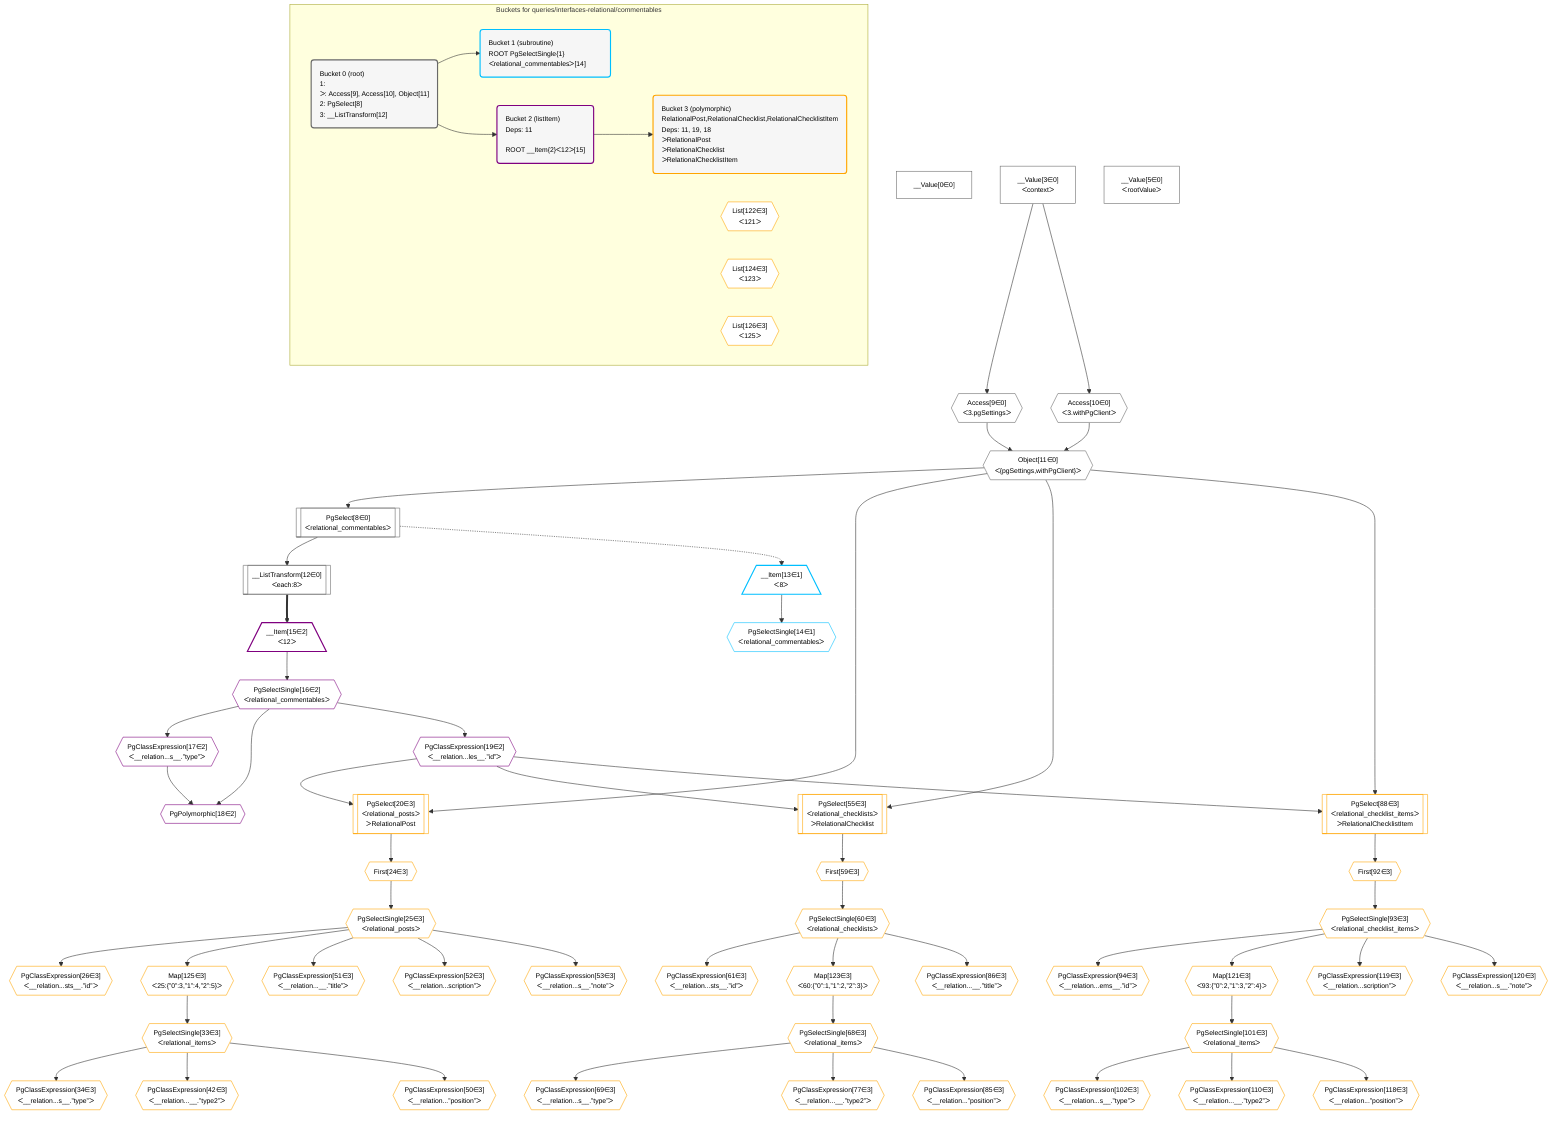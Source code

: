 %%{init: {'themeVariables': { 'fontSize': '12px'}}}%%
graph TD
    classDef path fill:#eee,stroke:#000,color:#000
    classDef plan fill:#fff,stroke-width:1px,color:#000
    classDef itemplan fill:#fff,stroke-width:2px,color:#000
    classDef unbatchedplan fill:#dff,stroke-width:1px,color:#000
    classDef sideeffectplan fill:#fcc,stroke-width:2px,color:#000
    classDef bucket fill:#f6f6f6,color:#000,stroke-width:2px,text-align:left


    %% define steps
    __Value0["__Value[0∈0]"]:::plan
    __Value3["__Value[3∈0]<br />ᐸcontextᐳ"]:::plan
    __Value5["__Value[5∈0]<br />ᐸrootValueᐳ"]:::plan
    Access9{{"Access[9∈0]<br />ᐸ3.pgSettingsᐳ"}}:::plan
    Access10{{"Access[10∈0]<br />ᐸ3.withPgClientᐳ"}}:::plan
    Object11{{"Object[11∈0]<br />ᐸ{pgSettings,withPgClient}ᐳ"}}:::plan
    PgSelect8[["PgSelect[8∈0]<br />ᐸrelational_commentablesᐳ"]]:::plan
    __ListTransform12[["__ListTransform[12∈0]<br />ᐸeach:8ᐳ"]]:::plan
    __Item13[/"__Item[13∈1]<br />ᐸ8ᐳ"\]:::itemplan
    PgSelectSingle14{{"PgSelectSingle[14∈1]<br />ᐸrelational_commentablesᐳ"}}:::plan
    __Item15[/"__Item[15∈2]<br />ᐸ12ᐳ"\]:::itemplan
    PgSelectSingle16{{"PgSelectSingle[16∈2]<br />ᐸrelational_commentablesᐳ"}}:::plan
    PgClassExpression17{{"PgClassExpression[17∈2]<br />ᐸ__relation...s__.”type”ᐳ"}}:::plan
    PgPolymorphic18{{"PgPolymorphic[18∈2]"}}:::plan
    PgClassExpression19{{"PgClassExpression[19∈2]<br />ᐸ__relation...les__.”id”ᐳ"}}:::plan
    PgSelect20[["PgSelect[20∈3]<br />ᐸrelational_postsᐳ<br />ᐳRelationalPost"]]:::plan
    First24{{"First[24∈3]"}}:::plan
    PgSelectSingle25{{"PgSelectSingle[25∈3]<br />ᐸrelational_postsᐳ"}}:::plan
    PgClassExpression26{{"PgClassExpression[26∈3]<br />ᐸ__relation...sts__.”id”ᐳ"}}:::plan
    Map125{{"Map[125∈3]<br />ᐸ25:{”0”:3,”1”:4,”2”:5}ᐳ"}}:::plan
    PgSelectSingle33{{"PgSelectSingle[33∈3]<br />ᐸrelational_itemsᐳ"}}:::plan
    PgClassExpression34{{"PgClassExpression[34∈3]<br />ᐸ__relation...s__.”type”ᐳ"}}:::plan
    PgClassExpression42{{"PgClassExpression[42∈3]<br />ᐸ__relation...__.”type2”ᐳ"}}:::plan
    PgClassExpression50{{"PgClassExpression[50∈3]<br />ᐸ__relation...”position”ᐳ"}}:::plan
    PgClassExpression51{{"PgClassExpression[51∈3]<br />ᐸ__relation...__.”title”ᐳ"}}:::plan
    PgClassExpression52{{"PgClassExpression[52∈3]<br />ᐸ__relation...scription”ᐳ"}}:::plan
    PgClassExpression53{{"PgClassExpression[53∈3]<br />ᐸ__relation...s__.”note”ᐳ"}}:::plan
    PgSelect55[["PgSelect[55∈3]<br />ᐸrelational_checklistsᐳ<br />ᐳRelationalChecklist"]]:::plan
    First59{{"First[59∈3]"}}:::plan
    PgSelectSingle60{{"PgSelectSingle[60∈3]<br />ᐸrelational_checklistsᐳ"}}:::plan
    PgClassExpression61{{"PgClassExpression[61∈3]<br />ᐸ__relation...sts__.”id”ᐳ"}}:::plan
    Map123{{"Map[123∈3]<br />ᐸ60:{”0”:1,”1”:2,”2”:3}ᐳ"}}:::plan
    PgSelectSingle68{{"PgSelectSingle[68∈3]<br />ᐸrelational_itemsᐳ"}}:::plan
    PgClassExpression69{{"PgClassExpression[69∈3]<br />ᐸ__relation...s__.”type”ᐳ"}}:::plan
    PgClassExpression77{{"PgClassExpression[77∈3]<br />ᐸ__relation...__.”type2”ᐳ"}}:::plan
    PgClassExpression85{{"PgClassExpression[85∈3]<br />ᐸ__relation...”position”ᐳ"}}:::plan
    PgClassExpression86{{"PgClassExpression[86∈3]<br />ᐸ__relation...__.”title”ᐳ"}}:::plan
    PgSelect88[["PgSelect[88∈3]<br />ᐸrelational_checklist_itemsᐳ<br />ᐳRelationalChecklistItem"]]:::plan
    First92{{"First[92∈3]"}}:::plan
    PgSelectSingle93{{"PgSelectSingle[93∈3]<br />ᐸrelational_checklist_itemsᐳ"}}:::plan
    PgClassExpression94{{"PgClassExpression[94∈3]<br />ᐸ__relation...ems__.”id”ᐳ"}}:::plan
    Map121{{"Map[121∈3]<br />ᐸ93:{”0”:2,”1”:3,”2”:4}ᐳ"}}:::plan
    PgSelectSingle101{{"PgSelectSingle[101∈3]<br />ᐸrelational_itemsᐳ"}}:::plan
    PgClassExpression102{{"PgClassExpression[102∈3]<br />ᐸ__relation...s__.”type”ᐳ"}}:::plan
    PgClassExpression110{{"PgClassExpression[110∈3]<br />ᐸ__relation...__.”type2”ᐳ"}}:::plan
    PgClassExpression118{{"PgClassExpression[118∈3]<br />ᐸ__relation...”position”ᐳ"}}:::plan
    PgClassExpression119{{"PgClassExpression[119∈3]<br />ᐸ__relation...scription”ᐳ"}}:::plan
    PgClassExpression120{{"PgClassExpression[120∈3]<br />ᐸ__relation...s__.”note”ᐳ"}}:::plan

    %% plan dependencies
    __Value3 --> Access9
    __Value3 --> Access10
    Access9 & Access10 --> Object11
    Object11 --> PgSelect8
    PgSelect8 --> __ListTransform12
    PgSelect8 -.-> __Item13
    __Item13 --> PgSelectSingle14
    __ListTransform12 ==> __Item15
    __Item15 --> PgSelectSingle16
    PgSelectSingle16 --> PgClassExpression17
    PgSelectSingle16 & PgClassExpression17 --> PgPolymorphic18
    PgSelectSingle16 --> PgClassExpression19
    Object11 & PgClassExpression19 --> PgSelect20
    PgSelect20 --> First24
    First24 --> PgSelectSingle25
    PgSelectSingle25 --> PgClassExpression26
    PgSelectSingle25 --> Map125
    Map125 --> PgSelectSingle33
    PgSelectSingle33 --> PgClassExpression34
    PgSelectSingle33 --> PgClassExpression42
    PgSelectSingle33 --> PgClassExpression50
    PgSelectSingle25 --> PgClassExpression51
    PgSelectSingle25 --> PgClassExpression52
    PgSelectSingle25 --> PgClassExpression53
    Object11 & PgClassExpression19 --> PgSelect55
    PgSelect55 --> First59
    First59 --> PgSelectSingle60
    PgSelectSingle60 --> PgClassExpression61
    PgSelectSingle60 --> Map123
    Map123 --> PgSelectSingle68
    PgSelectSingle68 --> PgClassExpression69
    PgSelectSingle68 --> PgClassExpression77
    PgSelectSingle68 --> PgClassExpression85
    PgSelectSingle60 --> PgClassExpression86
    Object11 & PgClassExpression19 --> PgSelect88
    PgSelect88 --> First92
    First92 --> PgSelectSingle93
    PgSelectSingle93 --> PgClassExpression94
    PgSelectSingle93 --> Map121
    Map121 --> PgSelectSingle101
    PgSelectSingle101 --> PgClassExpression102
    PgSelectSingle101 --> PgClassExpression110
    PgSelectSingle101 --> PgClassExpression118
    PgSelectSingle93 --> PgClassExpression119
    PgSelectSingle93 --> PgClassExpression120

    subgraph "Buckets for queries/interfaces-relational/commentables"
    Bucket0("Bucket 0 (root)<br />1: <br />ᐳ: Access[9], Access[10], Object[11]<br />2: PgSelect[8]<br />3: __ListTransform[12]"):::bucket
    classDef bucket0 stroke:#696969
    class Bucket0,__Value0,__Value3,__Value5,PgSelect8,Access9,Access10,Object11,__ListTransform12 bucket0
    Bucket1("Bucket 1 (subroutine)<br />ROOT PgSelectSingle{1}ᐸrelational_commentablesᐳ[14]"):::bucket
    classDef bucket1 stroke:#00bfff
    class Bucket1,__Item13,PgSelectSingle14 bucket1
    Bucket2("Bucket 2 (listItem)<br />Deps: 11<br /><br />ROOT __Item{2}ᐸ12ᐳ[15]"):::bucket
    classDef bucket2 stroke:#7f007f
    class Bucket2,__Item15,PgSelectSingle16,PgClassExpression17,PgPolymorphic18,PgClassExpression19 bucket2
    Bucket3("Bucket 3 (polymorphic)<br />RelationalPost,RelationalChecklist,RelationalChecklistItem<br />Deps: 11, 19, 18<br />ᐳRelationalPost<br />ᐳRelationalChecklist<br />ᐳRelationalChecklistItem"):::bucket
    classDef bucket3 stroke:#ffa500
    List122{{"List[122∈3]<br />ᐸ121ᐳ"}}:::plan
    List124{{"List[124∈3]<br />ᐸ123ᐳ"}}:::plan
    List126{{"List[126∈3]<br />ᐸ125ᐳ"}}:::plan
    class Bucket3,PgSelect20,First24,PgSelectSingle25,PgClassExpression26,PgSelectSingle33,PgClassExpression34,PgClassExpression42,PgClassExpression50,PgClassExpression51,PgClassExpression52,PgClassExpression53,PgSelect55,First59,PgSelectSingle60,PgClassExpression61,PgSelectSingle68,PgClassExpression69,PgClassExpression77,PgClassExpression85,PgClassExpression86,PgSelect88,First92,PgSelectSingle93,PgClassExpression94,PgSelectSingle101,PgClassExpression102,PgClassExpression110,PgClassExpression118,PgClassExpression119,PgClassExpression120,Map121,List122,Map123,List124,Map125,List126 bucket3
    Bucket0 --> Bucket1 & Bucket2
    Bucket2 --> Bucket3
    end